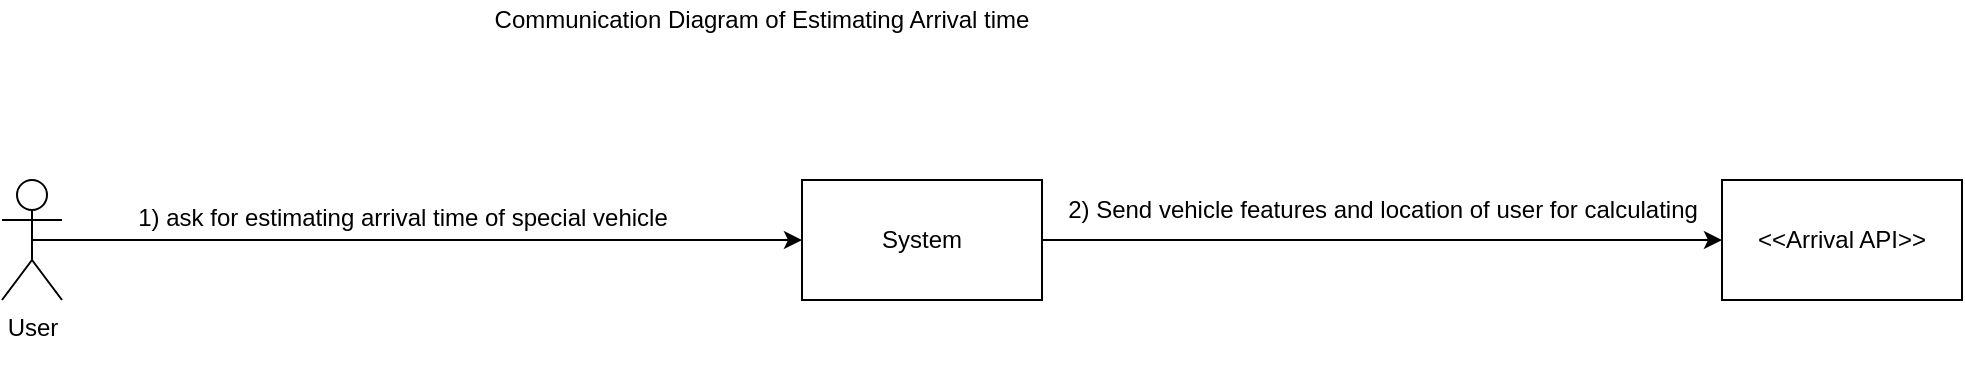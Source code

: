 <mxfile version="10.6.8" type="github"><diagram id="s3WxTZAUpuAfuDLdMD1V" name="Page-1"><mxGraphModel dx="802" dy="561" grid="1" gridSize="10" guides="1" tooltips="1" connect="1" arrows="1" fold="1" page="1" pageScale="1" pageWidth="583" pageHeight="413" math="0" shadow="0"><root><mxCell id="0"/><mxCell id="1" parent="0"/><mxCell id="wkhHEghUgfdIEC1BA96N-5" style="edgeStyle=orthogonalEdgeStyle;rounded=0;orthogonalLoop=1;jettySize=auto;html=1;exitX=0.5;exitY=0.5;exitDx=0;exitDy=0;exitPerimeter=0;entryX=0;entryY=0.5;entryDx=0;entryDy=0;" edge="1" parent="1" source="wkhHEghUgfdIEC1BA96N-1" target="wkhHEghUgfdIEC1BA96N-2"><mxGeometry relative="1" as="geometry"/></mxCell><mxCell id="wkhHEghUgfdIEC1BA96N-6" value="&lt;span&gt;1) ask for estimating arrival time of special vehicle&lt;/span&gt;&lt;br&gt;" style="text;html=1;resizable=0;points=[];align=center;verticalAlign=middle;labelBackgroundColor=#ffffff;" vertex="1" connectable="0" parent="wkhHEghUgfdIEC1BA96N-5"><mxGeometry x="-0.273" y="1" relative="1" as="geometry"><mxPoint x="45" y="-10" as="offset"/></mxGeometry></mxCell><mxCell id="wkhHEghUgfdIEC1BA96N-1" value="User&lt;br&gt;&lt;br&gt;" style="shape=umlActor;verticalLabelPosition=bottom;labelBackgroundColor=#ffffff;verticalAlign=top;html=1;outlineConnect=0;" vertex="1" parent="1"><mxGeometry x="40" y="140" width="30" height="60" as="geometry"/></mxCell><mxCell id="wkhHEghUgfdIEC1BA96N-7" style="edgeStyle=orthogonalEdgeStyle;rounded=0;orthogonalLoop=1;jettySize=auto;html=1;exitX=1;exitY=0.5;exitDx=0;exitDy=0;entryX=0;entryY=0.5;entryDx=0;entryDy=0;" edge="1" parent="1" source="wkhHEghUgfdIEC1BA96N-2" target="wkhHEghUgfdIEC1BA96N-3"><mxGeometry relative="1" as="geometry"/></mxCell><mxCell id="wkhHEghUgfdIEC1BA96N-8" value="&lt;span&gt;2) Send vehicle features and location&amp;nbsp;&lt;/span&gt;&lt;span&gt;of user for calculating&lt;/span&gt;&lt;br&gt;" style="text;html=1;resizable=0;points=[];align=center;verticalAlign=middle;labelBackgroundColor=#ffffff;" vertex="1" connectable="0" parent="wkhHEghUgfdIEC1BA96N-7"><mxGeometry x="-0.176" y="-2" relative="1" as="geometry"><mxPoint x="30" y="-17" as="offset"/></mxGeometry></mxCell><mxCell id="wkhHEghUgfdIEC1BA96N-2" value="System" style="rounded=0;whiteSpace=wrap;html=1;" vertex="1" parent="1"><mxGeometry x="440" y="140" width="120" height="60" as="geometry"/></mxCell><mxCell id="wkhHEghUgfdIEC1BA96N-3" value="&amp;lt;&amp;lt;Arrival API&amp;gt;&amp;gt;" style="rounded=0;whiteSpace=wrap;html=1;" vertex="1" parent="1"><mxGeometry x="900" y="140" width="120" height="60" as="geometry"/></mxCell><mxCell id="wkhHEghUgfdIEC1BA96N-9" value="Communication Diagram of Estimating Arrival time" style="text;html=1;strokeColor=none;fillColor=none;align=center;verticalAlign=middle;whiteSpace=wrap;rounded=0;" vertex="1" parent="1"><mxGeometry x="200" y="50" width="440" height="20" as="geometry"/></mxCell></root></mxGraphModel></diagram></mxfile>
